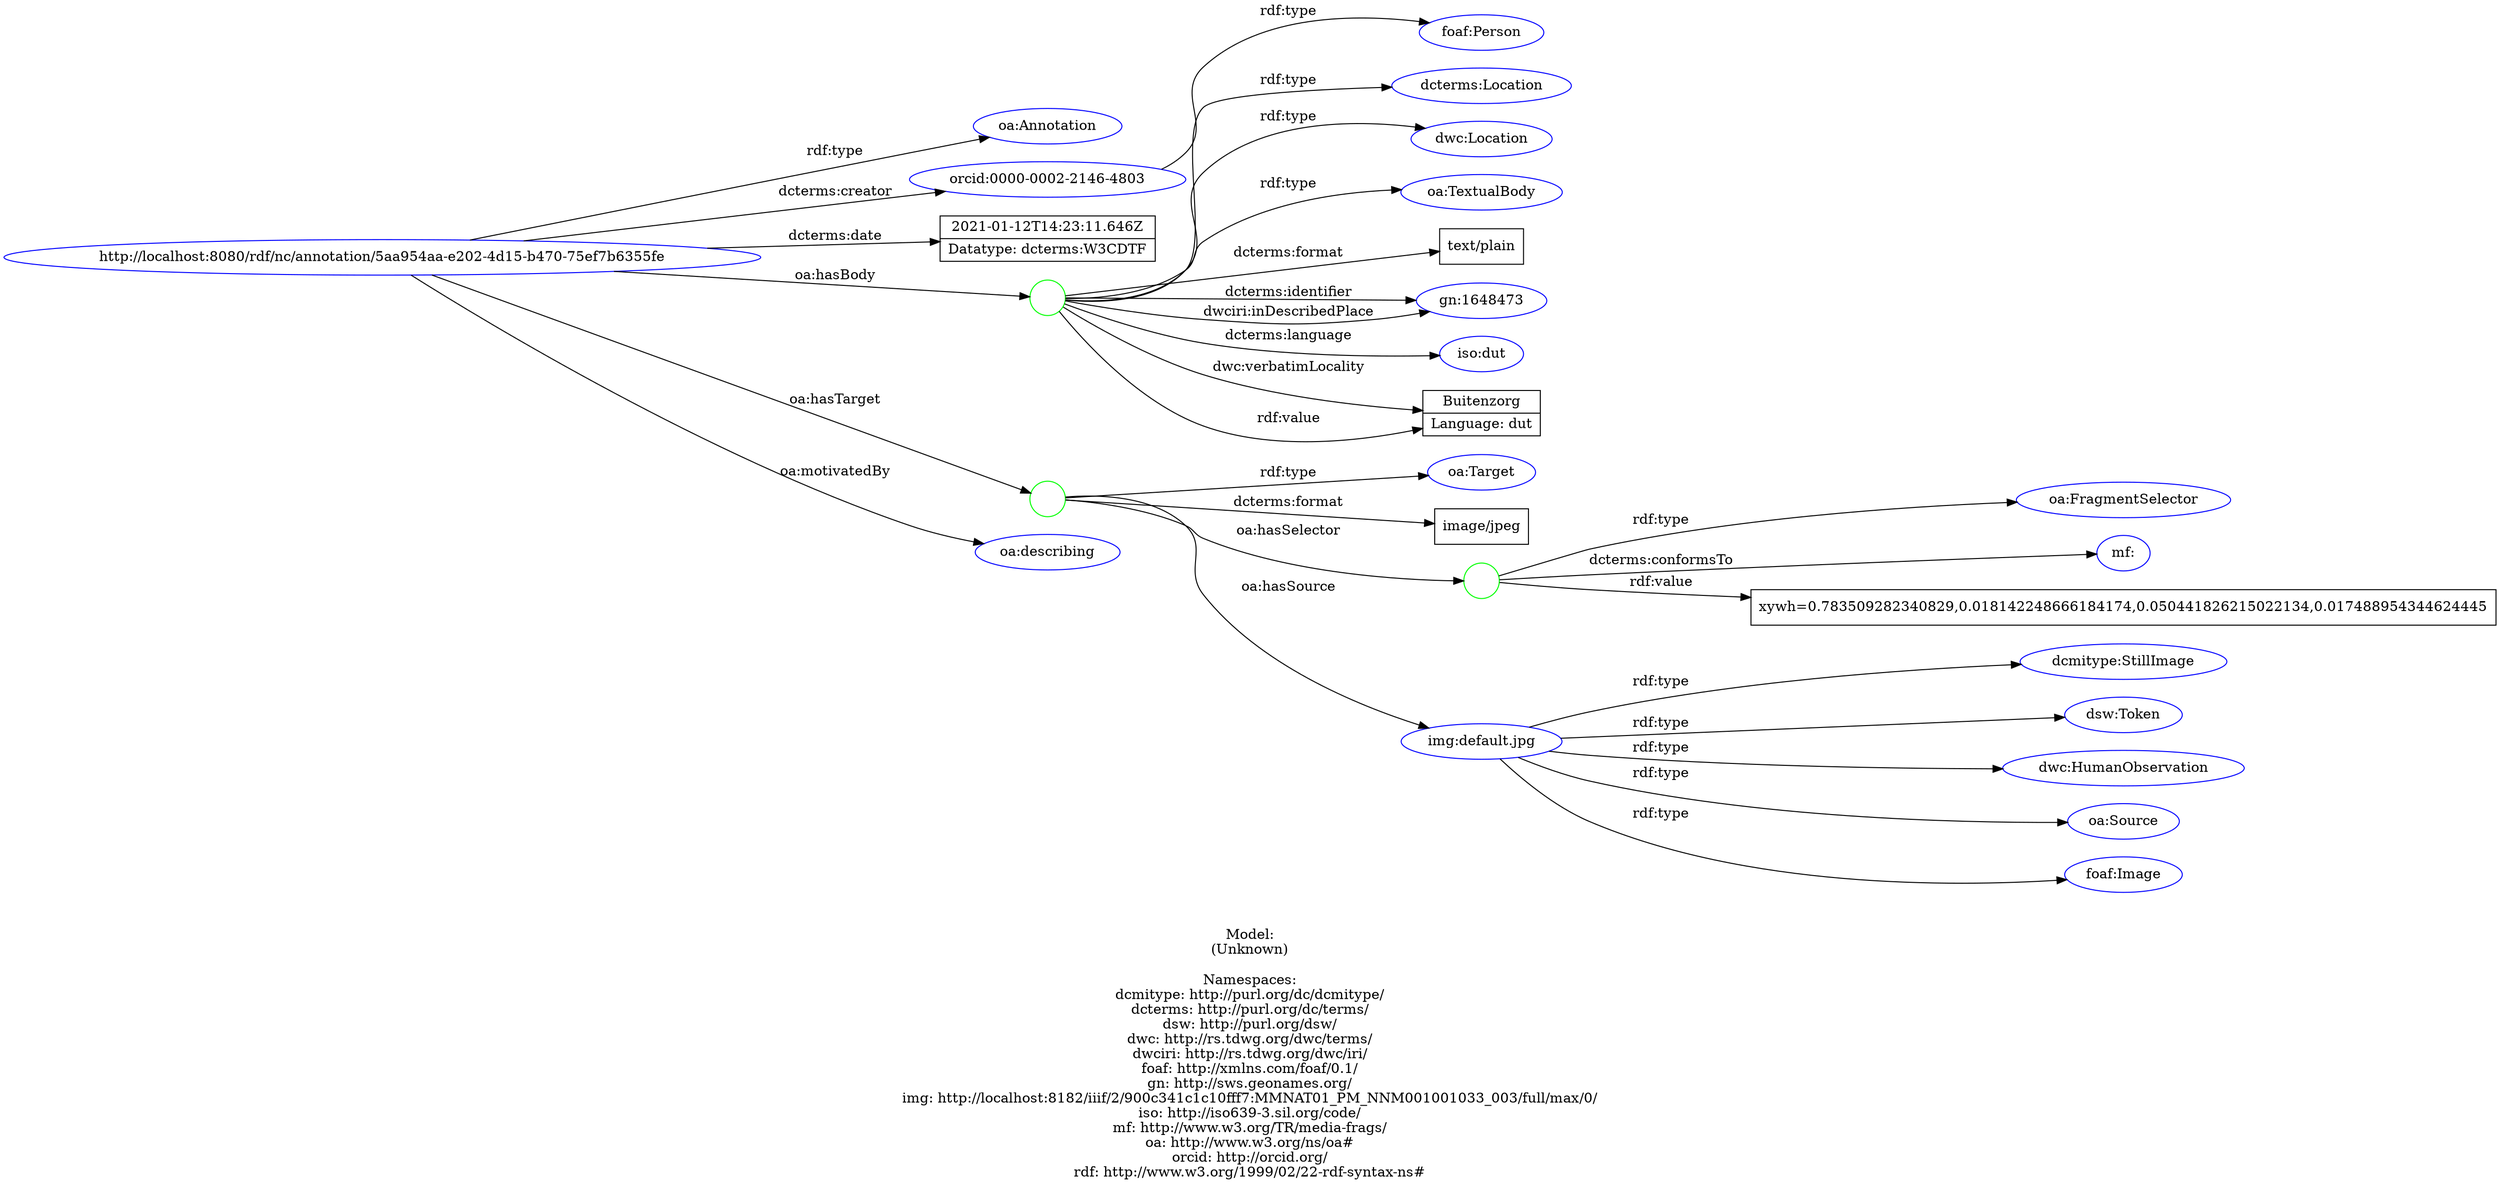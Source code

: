 digraph {
	rankdir = LR;
	charset="utf-8";

	"Rhttp://localhost:8080/rdf/nc/annotation/5aa954aa-e202-4d15-b470-75ef7b6355fe" -> "Roa:Annotation" [ label="rdf:type" ];
	"Rhttp://localhost:8080/rdf/nc/annotation/5aa954aa-e202-4d15-b470-75ef7b6355fe" -> "Rorcid:0000-0002-2146-4803" [ label="dcterms:creator" ];
	"Rhttp://localhost:8080/rdf/nc/annotation/5aa954aa-e202-4d15-b470-75ef7b6355fe" -> "L2021-01-12T14:23:11.646Z|Datatype: dcterms:W3CDTF" [ label="dcterms:date" ];
	"Rhttp://localhost:8080/rdf/nc/annotation/5aa954aa-e202-4d15-b470-75ef7b6355fe" -> "B_:node1f0gq2gelx56" [ label="oa:hasBody" ];
	"B_:node1f0gq2gelx56" -> "Rdcterms:Location" [ label="rdf:type" ];
	"B_:node1f0gq2gelx56" -> "Rdwc:Location" [ label="rdf:type" ];
	"B_:node1f0gq2gelx56" -> "Roa:TextualBody" [ label="rdf:type" ];
	"B_:node1f0gq2gelx56" -> "Ltext/plain" [ label="dcterms:format" ];
	"B_:node1f0gq2gelx56" -> "Rgn:1648473" [ label="dcterms:identifier" ];
	"B_:node1f0gq2gelx56" -> "Riso:dut" [ label="dcterms:language" ];
	"B_:node1f0gq2gelx56" -> "Rgn:1648473" [ label="dwciri:inDescribedPlace" ];
	"B_:node1f0gq2gelx56" -> "LBuitenzorg|Language: dut" [ label="dwc:verbatimLocality" ];
	"B_:node1f0gq2gelx56" -> "LBuitenzorg|Language: dut" [ label="rdf:value" ];
	"Rhttp://localhost:8080/rdf/nc/annotation/5aa954aa-e202-4d15-b470-75ef7b6355fe" -> "B_:node1f0gq2gelx55" [ label="oa:hasTarget" ];
	"B_:node1f0gq2gelx55" -> "Roa:Target" [ label="rdf:type" ];
	"B_:node1f0gq2gelx55" -> "Limage/jpeg" [ label="dcterms:format" ];
	"B_:node1f0gq2gelx55" -> "B_:node1f0gq2gelx58" [ label="oa:hasSelector" ];
	"B_:node1f0gq2gelx58" -> "Roa:FragmentSelector" [ label="rdf:type" ];
	"B_:node1f0gq2gelx58" -> "Rmf:" [ label="dcterms:conformsTo" ];
	"B_:node1f0gq2gelx58" -> "Lxywh=0.783509282340829,0.018142248666184174,0.050441826215022134,0.017488954344624445" [ label="rdf:value" ];
	"B_:node1f0gq2gelx55" -> "Rimg:default.jpg" [ label="oa:hasSource" ];
	"Rhttp://localhost:8080/rdf/nc/annotation/5aa954aa-e202-4d15-b470-75ef7b6355fe" -> "Roa:describing" [ label="oa:motivatedBy" ];
	"Rorcid:0000-0002-2146-4803" -> "Rfoaf:Person" [ label="rdf:type" ];
	"Rimg:default.jpg" -> "Rdcmitype:StillImage" [ label="rdf:type" ];
	"Rimg:default.jpg" -> "Rdsw:Token" [ label="rdf:type" ];
	"Rimg:default.jpg" -> "Rdwc:HumanObservation" [ label="rdf:type" ];
	"Rimg:default.jpg" -> "Roa:Source" [ label="rdf:type" ];
	"Rimg:default.jpg" -> "Rfoaf:Image" [ label="rdf:type" ];

	// Resources
	"Rhttp://localhost:8080/rdf/nc/annotation/5aa954aa-e202-4d15-b470-75ef7b6355fe" [ label="http://localhost:8080/rdf/nc/annotation/5aa954aa-e202-4d15-b470-75ef7b6355fe", shape = ellipse, color = blue ];
	"Roa:Annotation" [ label="oa:Annotation", shape = ellipse, color = blue ];
	"Rorcid:0000-0002-2146-4803" [ label="orcid:0000-0002-2146-4803", shape = ellipse, color = blue ];
	"Rdcterms:Location" [ label="dcterms:Location", shape = ellipse, color = blue ];
	"Rdwc:Location" [ label="dwc:Location", shape = ellipse, color = blue ];
	"Roa:TextualBody" [ label="oa:TextualBody", shape = ellipse, color = blue ];
	"Rgn:1648473" [ label="gn:1648473", shape = ellipse, color = blue ];
	"Riso:dut" [ label="iso:dut", shape = ellipse, color = blue ];
	"Roa:Target" [ label="oa:Target", shape = ellipse, color = blue ];
	"Roa:FragmentSelector" [ label="oa:FragmentSelector", shape = ellipse, color = blue ];
	"Rmf:" [ label="mf:", shape = ellipse, color = blue ];
	"Rimg:default.jpg" [ label="img:default.jpg", shape = ellipse, color = blue ];
	"Roa:describing" [ label="oa:describing", shape = ellipse, color = blue ];
	"Rfoaf:Person" [ label="foaf:Person", shape = ellipse, color = blue ];
	"Rdcmitype:StillImage" [ label="dcmitype:StillImage", shape = ellipse, color = blue ];
	"Rdsw:Token" [ label="dsw:Token", shape = ellipse, color = blue ];
	"Rdwc:HumanObservation" [ label="dwc:HumanObservation", shape = ellipse, color = blue ];
	"Roa:Source" [ label="oa:Source", shape = ellipse, color = blue ];
	"Rfoaf:Image" [ label="foaf:Image", shape = ellipse, color = blue ];

	// Anonymous nodes
	"B_:node1f0gq2gelx56" [ label="", shape = circle, color = green ];
	"B_:node1f0gq2gelx55" [ label="", shape = circle, color = green ];
	"B_:node1f0gq2gelx58" [ label="", shape = circle, color = green ];

	// Literals
	"L2021-01-12T14:23:11.646Z|Datatype: dcterms:W3CDTF" [ label="2021-01-12T14:23:11.646Z|Datatype: dcterms:W3CDTF", shape = record ];
	"Ltext/plain" [ label="text/plain", shape = record ];
	"LBuitenzorg|Language: dut" [ label="Buitenzorg|Language: dut", shape = record ];
	"Limage/jpeg" [ label="image/jpeg", shape = record ];
	"Lxywh=0.783509282340829,0.018142248666184174,0.050441826215022134,0.017488954344624445" [ label="xywh=0.783509282340829,0.018142248666184174,0.050441826215022134,0.017488954344624445", shape = record ];

	label="\n\nModel:\n(Unknown)\n\nNamespaces:\ndcmitype: http://purl.org/dc/dcmitype/\ndcterms: http://purl.org/dc/terms/\ndsw: http://purl.org/dsw/\ndwc: http://rs.tdwg.org/dwc/terms/\ndwciri: http://rs.tdwg.org/dwc/iri/\nfoaf: http://xmlns.com/foaf/0.1/\ngn: http://sws.geonames.org/\nimg: http://localhost:8182/iiif/2/900c341c1c10fff7:MMNAT01_PM_NNM001001033_003/full/max/0/\niso: http://iso639-3.sil.org/code/\nmf: http://www.w3.org/TR/media-frags/\noa: http://www.w3.org/ns/oa#\norcid: http://orcid.org/\nrdf: http://www.w3.org/1999/02/22-rdf-syntax-ns#\n";
}
